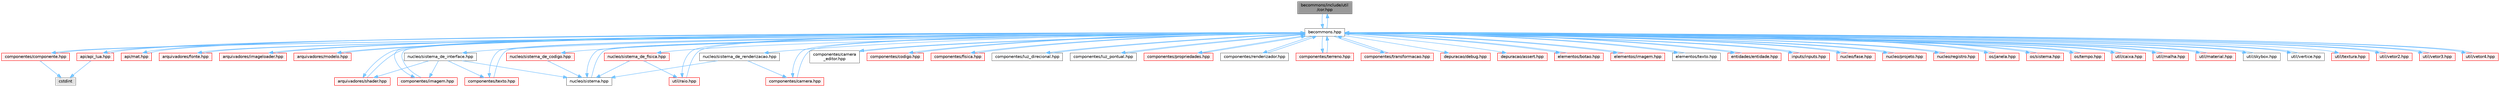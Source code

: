 digraph "becommons/include/util/cor.hpp"
{
 // LATEX_PDF_SIZE
  bgcolor="transparent";
  edge [fontname=Helvetica,fontsize=10,labelfontname=Helvetica,labelfontsize=10];
  node [fontname=Helvetica,fontsize=10,shape=box,height=0.2,width=0.4];
  Node1 [id="Node000001",label="becommons/include/util\l/cor.hpp",height=0.2,width=0.4,color="gray40", fillcolor="grey60", style="filled", fontcolor="black",tooltip=" "];
  Node1 -> Node2 [id="edge1_Node000001_Node000002",color="steelblue1",style="solid",tooltip=" "];
  Node2 [id="Node000002",label="becommons.hpp",height=0.2,width=0.4,color="grey40", fillcolor="white", style="filled",URL="$becommons_8hpp.html",tooltip=" "];
  Node2 -> Node3 [id="edge2_Node000002_Node000003",color="steelblue1",style="solid",tooltip=" "];
  Node3 [id="Node000003",label="api/api_lua.hpp",height=0.2,width=0.4,color="red", fillcolor="#FFF0F0", style="filled",URL="$api__lua_8hpp.html",tooltip="Gerencia a configuração do luabridge para api lua."];
  Node3 -> Node4 [id="edge3_Node000003_Node000004",color="steelblue1",style="solid",tooltip=" "];
  Node4 [id="Node000004",label="cstdint",height=0.2,width=0.4,color="grey60", fillcolor="#E0E0E0", style="filled",tooltip=" "];
  Node3 -> Node2 [id="edge4_Node000003_Node000002",color="steelblue1",style="solid",tooltip=" "];
  Node2 -> Node8 [id="edge5_Node000002_Node000008",color="steelblue1",style="solid",tooltip=" "];
  Node8 [id="Node000008",label="api/mat.hpp",height=0.2,width=0.4,color="red", fillcolor="#FFF0F0", style="filled",URL="$mat_8hpp.html",tooltip="Gerencia funçoes matemáticas."];
  Node8 -> Node2 [id="edge6_Node000008_Node000002",color="steelblue1",style="solid",tooltip=" "];
  Node2 -> Node11 [id="edge7_Node000002_Node000011",color="steelblue1",style="solid",tooltip=" "];
  Node11 [id="Node000011",label="arquivadores/fonte.hpp",height=0.2,width=0.4,color="red", fillcolor="#FFF0F0", style="filled",URL="$fonte_8hpp.html",tooltip="Define estruturas básicas para renderização de textos."];
  Node11 -> Node2 [id="edge8_Node000011_Node000002",color="steelblue1",style="solid",tooltip=" "];
  Node2 -> Node16 [id="edge9_Node000002_Node000016",color="steelblue1",style="solid",tooltip=" "];
  Node16 [id="Node000016",label="arquivadores/imageloader.hpp",height=0.2,width=0.4,color="red", fillcolor="#FFF0F0", style="filled",URL="$imageloader_8hpp.html",tooltip="Gerencia as imagems/texturas carregadas na engine."];
  Node16 -> Node2 [id="edge10_Node000016_Node000002",color="steelblue1",style="solid",tooltip=" "];
  Node2 -> Node22 [id="edge11_Node000002_Node000022",color="steelblue1",style="solid",tooltip=" "];
  Node22 [id="Node000022",label="arquivadores/modelo.hpp",height=0.2,width=0.4,color="red", fillcolor="#FFF0F0", style="filled",URL="$modelo_8hpp.html",tooltip="Carrega um modelo usando a biblioteca assimp com base em um diretório."];
  Node22 -> Node2 [id="edge12_Node000022_Node000002",color="steelblue1",style="solid",tooltip=" "];
  Node2 -> Node24 [id="edge13_Node000002_Node000024",color="steelblue1",style="solid",tooltip=" "];
  Node24 [id="Node000024",label="arquivadores/shader.hpp",height=0.2,width=0.4,color="red", fillcolor="#FFF0F0", style="filled",URL="$shader_8hpp.html",tooltip="Gerencia os shaders GLSL."];
  Node24 -> Node2 [id="edge14_Node000024_Node000002",color="steelblue1",style="solid",tooltip=" "];
  Node2 -> Node30 [id="edge15_Node000002_Node000030",color="steelblue1",style="solid",tooltip=" "];
  Node30 [id="Node000030",label="componentes/camera.hpp",height=0.2,width=0.4,color="red", fillcolor="#FFF0F0", style="filled",URL="$camera_8hpp.html",tooltip="Estrutura básica de câmera."];
  Node30 -> Node2 [id="edge16_Node000030_Node000002",color="steelblue1",style="solid",tooltip=" "];
  Node2 -> Node33 [id="edge17_Node000002_Node000033",color="steelblue1",style="solid",tooltip=" "];
  Node33 [id="Node000033",label="componentes/camera\l_editor.hpp",height=0.2,width=0.4,color="grey40", fillcolor="white", style="filled",URL="$camera__editor_8hpp.html",tooltip=" "];
  Node33 -> Node2 [id="edge18_Node000033_Node000002",color="steelblue1",style="solid",tooltip=" "];
  Node2 -> Node34 [id="edge19_Node000002_Node000034",color="steelblue1",style="solid",tooltip=" "];
  Node34 [id="Node000034",label="componentes/codigo.hpp",height=0.2,width=0.4,color="red", fillcolor="#FFF0F0", style="filled",URL="$codigo_8hpp.html",tooltip="Componente de código para entidades ECS."];
  Node34 -> Node2 [id="edge20_Node000034_Node000002",color="steelblue1",style="solid",tooltip=" "];
  Node2 -> Node36 [id="edge21_Node000002_Node000036",color="steelblue1",style="solid",tooltip=" "];
  Node36 [id="Node000036",label="componentes/componente.hpp",height=0.2,width=0.4,color="red", fillcolor="#FFF0F0", style="filled",URL="$componente_8hpp.html",tooltip="Estrutura base para componetes."];
  Node36 -> Node4 [id="edge22_Node000036_Node000004",color="steelblue1",style="solid",tooltip=" "];
  Node36 -> Node2 [id="edge23_Node000036_Node000002",color="steelblue1",style="solid",tooltip=" "];
  Node2 -> Node41 [id="edge24_Node000002_Node000041",color="steelblue1",style="solid",tooltip=" "];
  Node41 [id="Node000041",label="componentes/fisica.hpp",height=0.2,width=0.4,color="red", fillcolor="#FFF0F0", style="filled",URL="$fisica_8hpp.html",tooltip="Componente de física para entidades ECS."];
  Node41 -> Node2 [id="edge25_Node000041_Node000002",color="steelblue1",style="solid",tooltip=" "];
  Node2 -> Node42 [id="edge26_Node000002_Node000042",color="steelblue1",style="solid",tooltip=" "];
  Node42 [id="Node000042",label="componentes/imagem.hpp",height=0.2,width=0.4,color="red", fillcolor="#FFF0F0", style="filled",URL="$componentes_2imagem_8hpp.html",tooltip=" "];
  Node42 -> Node2 [id="edge27_Node000042_Node000002",color="steelblue1",style="solid",tooltip=" "];
  Node2 -> Node43 [id="edge28_Node000002_Node000043",color="steelblue1",style="solid",tooltip=" "];
  Node43 [id="Node000043",label="componentes/luz_direcional.hpp",height=0.2,width=0.4,color="grey40", fillcolor="white", style="filled",URL="$luz__direcional_8hpp.html",tooltip=" "];
  Node43 -> Node2 [id="edge29_Node000043_Node000002",color="steelblue1",style="solid",tooltip=" "];
  Node2 -> Node44 [id="edge30_Node000002_Node000044",color="steelblue1",style="solid",tooltip=" "];
  Node44 [id="Node000044",label="componentes/luz_pontual.hpp",height=0.2,width=0.4,color="grey40", fillcolor="white", style="filled",URL="$luz__pontual_8hpp.html",tooltip=" "];
  Node44 -> Node2 [id="edge31_Node000044_Node000002",color="steelblue1",style="solid",tooltip=" "];
  Node2 -> Node45 [id="edge32_Node000002_Node000045",color="steelblue1",style="solid",tooltip=" "];
  Node45 [id="Node000045",label="componentes/propriedades.hpp",height=0.2,width=0.4,color="red", fillcolor="#FFF0F0", style="filled",URL="$propriedades_8hpp.html",tooltip=" "];
  Node45 -> Node2 [id="edge33_Node000045_Node000002",color="steelblue1",style="solid",tooltip=" "];
  Node2 -> Node46 [id="edge34_Node000002_Node000046",color="steelblue1",style="solid",tooltip=" "];
  Node46 [id="Node000046",label="componentes/renderizador.hpp",height=0.2,width=0.4,color="grey40", fillcolor="white", style="filled",URL="$renderizador_8hpp.html",tooltip=" "];
  Node46 -> Node2 [id="edge35_Node000046_Node000002",color="steelblue1",style="solid",tooltip=" "];
  Node2 -> Node47 [id="edge36_Node000002_Node000047",color="steelblue1",style="solid",tooltip=" "];
  Node47 [id="Node000047",label="componentes/terreno.hpp",height=0.2,width=0.4,color="red", fillcolor="#FFF0F0", style="filled",URL="$terreno_8hpp.html",tooltip=" "];
  Node47 -> Node2 [id="edge37_Node000047_Node000002",color="steelblue1",style="solid",tooltip=" "];
  Node2 -> Node48 [id="edge38_Node000002_Node000048",color="steelblue1",style="solid",tooltip=" "];
  Node48 [id="Node000048",label="componentes/texto.hpp",height=0.2,width=0.4,color="red", fillcolor="#FFF0F0", style="filled",URL="$componentes_2texto_8hpp.html",tooltip=" "];
  Node48 -> Node2 [id="edge39_Node000048_Node000002",color="steelblue1",style="solid",tooltip=" "];
  Node2 -> Node49 [id="edge40_Node000002_Node000049",color="steelblue1",style="solid",tooltip=" "];
  Node49 [id="Node000049",label="componentes/transformacao.hpp",height=0.2,width=0.4,color="red", fillcolor="#FFF0F0", style="filled",URL="$transformacao_8hpp.html",tooltip="Calcula a mtriz de modelo para um objeto 3d qualquer."];
  Node49 -> Node2 [id="edge41_Node000049_Node000002",color="steelblue1",style="solid",tooltip=" "];
  Node2 -> Node53 [id="edge42_Node000002_Node000053",color="steelblue1",style="solid",tooltip=" "];
  Node53 [id="Node000053",label="depuracao/debug.hpp",height=0.2,width=0.4,color="red", fillcolor="#FFF0F0", style="filled",URL="$debug_8hpp.html",tooltip=" "];
  Node2 -> Node54 [id="edge43_Node000002_Node000054",color="steelblue1",style="solid",tooltip=" "];
  Node54 [id="Node000054",label="depuracao/assert.hpp",height=0.2,width=0.4,color="red", fillcolor="#FFF0F0", style="filled",URL="$assert_8hpp.html",tooltip=" "];
  Node2 -> Node57 [id="edge44_Node000002_Node000057",color="steelblue1",style="solid",tooltip=" "];
  Node57 [id="Node000057",label="elementos/botao.hpp",height=0.2,width=0.4,color="red", fillcolor="#FFF0F0", style="filled",URL="$botao_8hpp.html",tooltip=" "];
  Node57 -> Node2 [id="edge45_Node000057_Node000002",color="steelblue1",style="solid",tooltip=" "];
  Node2 -> Node59 [id="edge46_Node000002_Node000059",color="steelblue1",style="solid",tooltip=" "];
  Node59 [id="Node000059",label="elementos/imagem.hpp",height=0.2,width=0.4,color="red", fillcolor="#FFF0F0", style="filled",URL="$elementos_2imagem_8hpp.html",tooltip="Gerencia a configuração do luabridge para api lua."];
  Node59 -> Node2 [id="edge47_Node000059_Node000002",color="steelblue1",style="solid",tooltip=" "];
  Node2 -> Node60 [id="edge48_Node000002_Node000060",color="steelblue1",style="solid",tooltip=" "];
  Node60 [id="Node000060",label="elementos/texto.hpp",height=0.2,width=0.4,color="grey40", fillcolor="white", style="filled",URL="$elementos_2texto_8hpp.html",tooltip=" "];
  Node60 -> Node2 [id="edge49_Node000060_Node000002",color="steelblue1",style="solid",tooltip=" "];
  Node2 -> Node61 [id="edge50_Node000002_Node000061",color="steelblue1",style="solid",tooltip=" "];
  Node61 [id="Node000061",label="entidades/entidade.hpp",height=0.2,width=0.4,color="red", fillcolor="#FFF0F0", style="filled",URL="$entidade_8hpp.html",tooltip="Inclusoes e defini��es relacionadas � entidade."];
  Node61 -> Node2 [id="edge51_Node000061_Node000002",color="steelblue1",style="solid",tooltip=" "];
  Node2 -> Node62 [id="edge52_Node000002_Node000062",color="steelblue1",style="solid",tooltip=" "];
  Node62 [id="Node000062",label="inputs/inputs.hpp",height=0.2,width=0.4,color="red", fillcolor="#FFF0F0", style="filled",URL="$inputs_8hpp.html",tooltip=" "];
  Node62 -> Node2 [id="edge53_Node000062_Node000002",color="steelblue1",style="solid",tooltip=" "];
  Node2 -> Node63 [id="edge54_Node000002_Node000063",color="steelblue1",style="solid",tooltip=" "];
  Node63 [id="Node000063",label="nucleo/fase.hpp",height=0.2,width=0.4,color="red", fillcolor="#FFF0F0", style="filled",URL="$fase_8hpp.html",tooltip="Gerencia sistemas numa fase."];
  Node63 -> Node2 [id="edge55_Node000063_Node000002",color="steelblue1",style="solid",tooltip=" "];
  Node2 -> Node64 [id="edge56_Node000002_Node000064",color="steelblue1",style="solid",tooltip=" "];
  Node64 [id="Node000064",label="nucleo/projeto.hpp",height=0.2,width=0.4,color="red", fillcolor="#FFF0F0", style="filled",URL="$projeto_8hpp.html",tooltip="Gerencia configurações do projeto."];
  Node64 -> Node2 [id="edge57_Node000064_Node000002",color="steelblue1",style="solid",tooltip=" "];
  Node2 -> Node65 [id="edge58_Node000002_Node000065",color="steelblue1",style="solid",tooltip=" "];
  Node65 [id="Node000065",label="nucleo/registro.hpp",height=0.2,width=0.4,color="red", fillcolor="#FFF0F0", style="filled",URL="$registro_8hpp.html",tooltip="Inclusoes e definições relacionadas à registro."];
  Node65 -> Node2 [id="edge59_Node000065_Node000002",color="steelblue1",style="solid",tooltip=" "];
  Node2 -> Node67 [id="edge60_Node000002_Node000067",color="steelblue1",style="solid",tooltip=" "];
  Node67 [id="Node000067",label="nucleo/sistema.hpp",height=0.2,width=0.4,color="grey40", fillcolor="white", style="filled",URL="$nucleo_2sistema_8hpp.html",tooltip=" "];
  Node67 -> Node2 [id="edge61_Node000067_Node000002",color="steelblue1",style="solid",tooltip=" "];
  Node2 -> Node68 [id="edge62_Node000002_Node000068",color="steelblue1",style="solid",tooltip=" "];
  Node68 [id="Node000068",label="nucleo/sistema_de_codigo.hpp",height=0.2,width=0.4,color="red", fillcolor="#FFF0F0", style="filled",URL="$sistema__de__codigo_8hpp.html",tooltip=" "];
  Node68 -> Node67 [id="edge63_Node000068_Node000067",color="steelblue1",style="solid",tooltip=" "];
  Node2 -> Node71 [id="edge64_Node000002_Node000071",color="steelblue1",style="solid",tooltip=" "];
  Node71 [id="Node000071",label="nucleo/sistema_de_fisica.hpp",height=0.2,width=0.4,color="red", fillcolor="#FFF0F0", style="filled",URL="$sistema__de__fisica_8hpp.html",tooltip="Gerencia a fisica de jogo com o bullet3."];
  Node71 -> Node67 [id="edge65_Node000071_Node000067",color="steelblue1",style="solid",tooltip=" "];
  Node71 -> Node72 [id="edge66_Node000071_Node000072",color="steelblue1",style="solid",tooltip=" "];
  Node72 [id="Node000072",label="util/raio.hpp",height=0.2,width=0.4,color="red", fillcolor="#FFF0F0", style="filled",URL="$raio_8hpp.html",tooltip=" "];
  Node72 -> Node2 [id="edge67_Node000072_Node000002",color="steelblue1",style="solid",tooltip=" "];
  Node2 -> Node73 [id="edge68_Node000002_Node000073",color="steelblue1",style="solid",tooltip=" "];
  Node73 [id="Node000073",label="nucleo/sistema_de_interface.hpp",height=0.2,width=0.4,color="grey40", fillcolor="white", style="filled",URL="$sistema__de__interface_8hpp.html",tooltip=" "];
  Node73 -> Node67 [id="edge69_Node000073_Node000067",color="steelblue1",style="solid",tooltip=" "];
  Node73 -> Node24 [id="edge70_Node000073_Node000024",color="steelblue1",style="solid",tooltip=" "];
  Node73 -> Node48 [id="edge71_Node000073_Node000048",color="steelblue1",style="solid",tooltip=" "];
  Node73 -> Node42 [id="edge72_Node000073_Node000042",color="steelblue1",style="solid",tooltip=" "];
  Node2 -> Node74 [id="edge73_Node000002_Node000074",color="steelblue1",style="solid",tooltip=" "];
  Node74 [id="Node000074",label="nucleo/sistema_de_renderizacao.hpp",height=0.2,width=0.4,color="grey40", fillcolor="white", style="filled",URL="$sistema__de__renderizacao_8hpp.html",tooltip="Gerencia a renderizacao."];
  Node74 -> Node67 [id="edge74_Node000074_Node000067",color="steelblue1",style="solid",tooltip=" "];
  Node74 -> Node30 [id="edge75_Node000074_Node000030",color="steelblue1",style="solid",tooltip=" "];
  Node2 -> Node75 [id="edge76_Node000002_Node000075",color="steelblue1",style="solid",tooltip=" "];
  Node75 [id="Node000075",label="os/janela.hpp",height=0.2,width=0.4,color="red", fillcolor="#FFF0F0", style="filled",URL="$janela_8hpp.html",tooltip="Inicia e gerencia janela glfw."];
  Node75 -> Node2 [id="edge77_Node000075_Node000002",color="steelblue1",style="solid",tooltip=" "];
  Node2 -> Node76 [id="edge78_Node000002_Node000076",color="steelblue1",style="solid",tooltip=" "];
  Node76 [id="Node000076",label="os/sistema.hpp",height=0.2,width=0.4,color="red", fillcolor="#FFF0F0", style="filled",URL="$os_2sistema_8hpp.html",tooltip="funçoes do sistema"];
  Node76 -> Node2 [id="edge79_Node000076_Node000002",color="steelblue1",style="solid",tooltip=" "];
  Node2 -> Node79 [id="edge80_Node000002_Node000079",color="steelblue1",style="solid",tooltip=" "];
  Node79 [id="Node000079",label="os/tempo.hpp",height=0.2,width=0.4,color="red", fillcolor="#FFF0F0", style="filled",URL="$tempo_8hpp.html",tooltip="Inicia e gerencia o tempo."];
  Node79 -> Node2 [id="edge81_Node000079_Node000002",color="steelblue1",style="solid",tooltip=" "];
  Node2 -> Node81 [id="edge82_Node000002_Node000081",color="steelblue1",style="solid",tooltip=" "];
  Node81 [id="Node000081",label="util/caixa.hpp",height=0.2,width=0.4,color="red", fillcolor="#FFF0F0", style="filled",URL="$caixa_8hpp.html",tooltip=" "];
  Node81 -> Node2 [id="edge83_Node000081_Node000002",color="steelblue1",style="solid",tooltip=" "];
  Node2 -> Node1 [id="edge84_Node000002_Node000001",color="steelblue1",style="solid",tooltip=" "];
  Node2 -> Node82 [id="edge85_Node000002_Node000082",color="steelblue1",style="solid",tooltip=" "];
  Node82 [id="Node000082",label="util/malha.hpp",height=0.2,width=0.4,color="red", fillcolor="#FFF0F0", style="filled",URL="$malha_8hpp.html",tooltip=" "];
  Node82 -> Node2 [id="edge86_Node000082_Node000002",color="steelblue1",style="solid",tooltip=" "];
  Node2 -> Node83 [id="edge87_Node000002_Node000083",color="steelblue1",style="solid",tooltip=" "];
  Node83 [id="Node000083",label="util/material.hpp",height=0.2,width=0.4,color="red", fillcolor="#FFF0F0", style="filled",URL="$material_8hpp.html",tooltip=" "];
  Node83 -> Node2 [id="edge88_Node000083_Node000002",color="steelblue1",style="solid",tooltip=" "];
  Node2 -> Node72 [id="edge89_Node000002_Node000072",color="steelblue1",style="solid",tooltip=" "];
  Node2 -> Node84 [id="edge90_Node000002_Node000084",color="steelblue1",style="solid",tooltip=" "];
  Node84 [id="Node000084",label="util/skybox.hpp",height=0.2,width=0.4,color="grey40", fillcolor="white", style="filled",URL="$skybox_8hpp.html",tooltip=" "];
  Node84 -> Node2 [id="edge91_Node000084_Node000002",color="steelblue1",style="solid",tooltip=" "];
  Node2 -> Node85 [id="edge92_Node000002_Node000085",color="steelblue1",style="solid",tooltip=" "];
  Node85 [id="Node000085",label="util/vertice.hpp",height=0.2,width=0.4,color="grey40", fillcolor="white", style="filled",URL="$vertice_8hpp.html",tooltip=" "];
  Node85 -> Node2 [id="edge93_Node000085_Node000002",color="steelblue1",style="solid",tooltip=" "];
  Node2 -> Node86 [id="edge94_Node000002_Node000086",color="steelblue1",style="solid",tooltip=" "];
  Node86 [id="Node000086",label="util/textura.hpp",height=0.2,width=0.4,color="red", fillcolor="#FFF0F0", style="filled",URL="$textura_8hpp.html",tooltip=" "];
  Node2 -> Node87 [id="edge95_Node000002_Node000087",color="steelblue1",style="solid",tooltip=" "];
  Node87 [id="Node000087",label="util/vetor2.hpp",height=0.2,width=0.4,color="red", fillcolor="#FFF0F0", style="filled",URL="$vetor2_8hpp.html",tooltip=" "];
  Node87 -> Node2 [id="edge96_Node000087_Node000002",color="steelblue1",style="solid",tooltip=" "];
  Node2 -> Node88 [id="edge97_Node000002_Node000088",color="steelblue1",style="solid",tooltip=" "];
  Node88 [id="Node000088",label="util/vetor3.hpp",height=0.2,width=0.4,color="red", fillcolor="#FFF0F0", style="filled",URL="$vetor3_8hpp.html",tooltip=" "];
  Node88 -> Node2 [id="edge98_Node000088_Node000002",color="steelblue1",style="solid",tooltip=" "];
  Node2 -> Node89 [id="edge99_Node000002_Node000089",color="steelblue1",style="solid",tooltip=" "];
  Node89 [id="Node000089",label="util/vetor4.hpp",height=0.2,width=0.4,color="red", fillcolor="#FFF0F0", style="filled",URL="$vetor4_8hpp.html",tooltip=" "];
  Node89 -> Node2 [id="edge100_Node000089_Node000002",color="steelblue1",style="solid",tooltip=" "];
}

